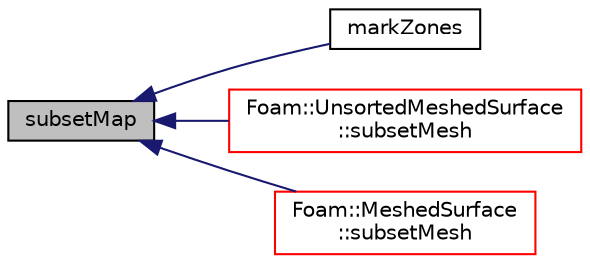 digraph "subsetMap"
{
  bgcolor="transparent";
  edge [fontname="Helvetica",fontsize="10",labelfontname="Helvetica",labelfontsize="10"];
  node [fontname="Helvetica",fontsize="10",shape=record];
  rankdir="LR";
  Node1 [label="subsetMap",height=0.2,width=0.4,color="black", fillcolor="grey75", style="filled", fontcolor="black"];
  Node1 -> Node2 [dir="back",color="midnightblue",fontsize="10",style="solid",fontname="Helvetica"];
  Node2 [label="markZones",height=0.2,width=0.4,color="black",URL="$a01852.html#ac2fd4219b386e943849cb87adbcd7e32"];
  Node1 -> Node3 [dir="back",color="midnightblue",fontsize="10",style="solid",fontname="Helvetica"];
  Node3 [label="Foam::UnsortedMeshedSurface\l::subsetMesh",height=0.2,width=0.4,color="red",URL="$a02857.html#a04c51f2cb416472cc3f96c66d07b2bf7",tooltip="Return new surface. "];
  Node1 -> Node4 [dir="back",color="midnightblue",fontsize="10",style="solid",fontname="Helvetica"];
  Node4 [label="Foam::MeshedSurface\l::subsetMesh",height=0.2,width=0.4,color="red",URL="$a01497.html#adf4bd7212fe5a7fa21aa750e6673153f",tooltip="Return new surface. "];
}
